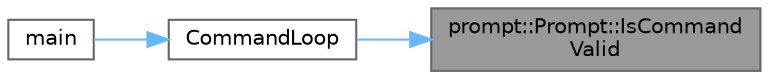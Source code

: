 digraph "prompt::Prompt::IsCommandValid"
{
 // LATEX_PDF_SIZE
  bgcolor="transparent";
  edge [fontname=Helvetica,fontsize=10,labelfontname=Helvetica,labelfontsize=10];
  node [fontname=Helvetica,fontsize=10,shape=box,height=0.2,width=0.4];
  rankdir="RL";
  Node1 [id="Node000001",label="prompt::Prompt::IsCommand\lValid",height=0.2,width=0.4,color="gray40", fillcolor="grey60", style="filled", fontcolor="black",tooltip="주어진 명령어가 유효한지 확인합니다."];
  Node1 -> Node2 [id="edge1_Node000001_Node000002",dir="back",color="steelblue1",style="solid",tooltip=" "];
  Node2 [id="Node000002",label="CommandLoop",height=0.2,width=0.4,color="grey40", fillcolor="white", style="filled",URL="$a00059.html#a4bab8a811513db99dd6cf77f2072aa88",tooltip="사용자 명령을 처리하는 루프입니다."];
  Node2 -> Node3 [id="edge2_Node000002_Node000003",dir="back",color="steelblue1",style="solid",tooltip=" "];
  Node3 [id="Node000003",label="main",height=0.2,width=0.4,color="grey40", fillcolor="white", style="filled",URL="$a00059.html#a9ef43c94a04d3145f5f315231da4526e",tooltip=" "];
}
